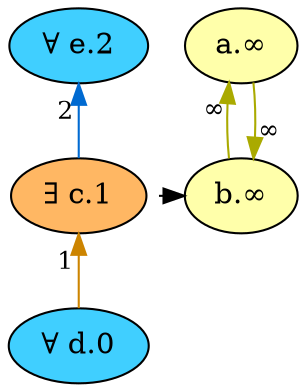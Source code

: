 digraph {
    // Node defaults can be set here if needed
    "d" [style="filled" fillcolor="#40cfff" label="∀ d.0" fontsize=14]
    "c" [style="filled" fillcolor="#ffb763" label="∃ c.1" fontsize=14]
    "e" [style="filled" fillcolor="#40cfff" label="∀ e.2" fontsize=14]
    "a" [style="filled" fillcolor="#FFFFAA" label="a.∞" fontsize=14]
    "b" [style="filled" fillcolor="#FFFFAA" label="b.∞" fontsize=14]
    edge[labeldistance=1.5 fontsize=12]
    "a" -> "b" [color="#AAAA00" style="solid" dir="back" taillabel="∞" ]
    "b" -> "a" [color="#AAAA00" style="solid" dir="back" taillabel="∞" ]
    "b" -> "c" [color="black" style="dotted" dir="back" taillabel="" constraint=false]
    "c" -> "d" [color="#cc8400" style="solid" dir="back" taillabel="1" ]
    "e" -> "c" [color="#006ad1" style="solid" dir="back" taillabel="2" ]
    {rank = max d}
    {rank = min e}
}